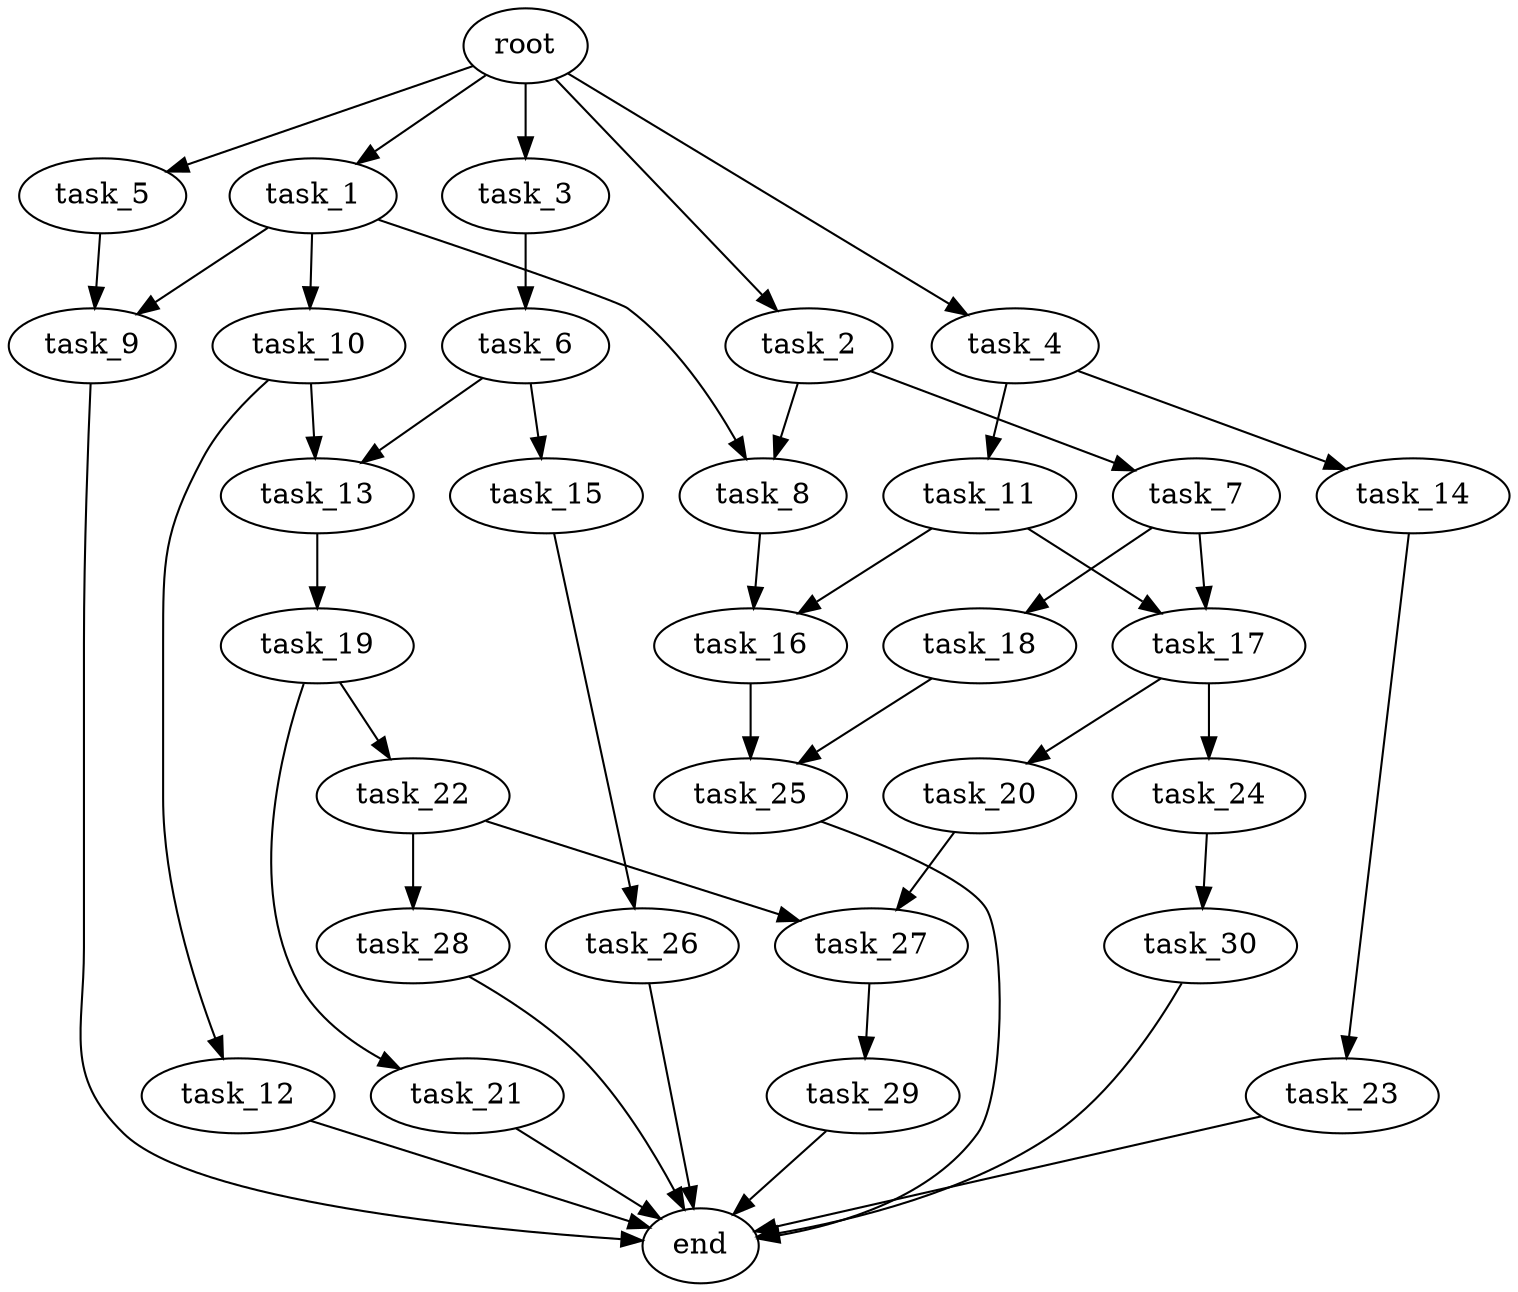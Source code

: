 digraph G {
  root [size="0.000000e+00"];
  task_1 [size="9.379823e+10"];
  task_2 [size="4.635562e+10"];
  task_3 [size="5.726453e+10"];
  task_4 [size="5.683462e+10"];
  task_5 [size="5.189610e+10"];
  task_6 [size="1.626326e+10"];
  task_7 [size="3.813529e+10"];
  task_8 [size="7.456593e+10"];
  task_9 [size="9.246687e+10"];
  task_10 [size="1.319595e+10"];
  task_11 [size="1.528190e+09"];
  task_12 [size="7.996090e+10"];
  task_13 [size="9.509721e+10"];
  task_14 [size="8.562831e+09"];
  task_15 [size="2.500076e+10"];
  task_16 [size="5.428503e+10"];
  task_17 [size="3.375986e+10"];
  task_18 [size="3.946617e+10"];
  task_19 [size="6.155857e+10"];
  task_20 [size="3.617587e+10"];
  task_21 [size="6.592640e+10"];
  task_22 [size="7.824480e+10"];
  task_23 [size="8.102785e+10"];
  task_24 [size="6.080384e+10"];
  task_25 [size="1.243940e+10"];
  task_26 [size="5.684842e+10"];
  task_27 [size="3.210573e+10"];
  task_28 [size="2.645911e+10"];
  task_29 [size="1.788665e+10"];
  task_30 [size="4.627780e+10"];
  end [size="0.000000e+00"];

  root -> task_1 [size="1.000000e-12"];
  root -> task_2 [size="1.000000e-12"];
  root -> task_3 [size="1.000000e-12"];
  root -> task_4 [size="1.000000e-12"];
  root -> task_5 [size="1.000000e-12"];
  task_1 -> task_8 [size="3.728297e+08"];
  task_1 -> task_9 [size="4.623343e+08"];
  task_1 -> task_10 [size="1.319595e+08"];
  task_2 -> task_7 [size="3.813529e+08"];
  task_2 -> task_8 [size="3.728297e+08"];
  task_3 -> task_6 [size="1.626326e+08"];
  task_4 -> task_11 [size="1.528190e+07"];
  task_4 -> task_14 [size="8.562831e+07"];
  task_5 -> task_9 [size="4.623343e+08"];
  task_6 -> task_13 [size="4.754861e+08"];
  task_6 -> task_15 [size="2.500076e+08"];
  task_7 -> task_17 [size="1.687993e+08"];
  task_7 -> task_18 [size="3.946617e+08"];
  task_8 -> task_16 [size="2.714251e+08"];
  task_9 -> end [size="1.000000e-12"];
  task_10 -> task_12 [size="7.996090e+08"];
  task_10 -> task_13 [size="4.754861e+08"];
  task_11 -> task_16 [size="2.714251e+08"];
  task_11 -> task_17 [size="1.687993e+08"];
  task_12 -> end [size="1.000000e-12"];
  task_13 -> task_19 [size="6.155857e+08"];
  task_14 -> task_23 [size="8.102785e+08"];
  task_15 -> task_26 [size="5.684842e+08"];
  task_16 -> task_25 [size="6.219699e+07"];
  task_17 -> task_20 [size="3.617587e+08"];
  task_17 -> task_24 [size="6.080384e+08"];
  task_18 -> task_25 [size="6.219699e+07"];
  task_19 -> task_21 [size="6.592640e+08"];
  task_19 -> task_22 [size="7.824480e+08"];
  task_20 -> task_27 [size="1.605286e+08"];
  task_21 -> end [size="1.000000e-12"];
  task_22 -> task_27 [size="1.605286e+08"];
  task_22 -> task_28 [size="2.645911e+08"];
  task_23 -> end [size="1.000000e-12"];
  task_24 -> task_30 [size="4.627780e+08"];
  task_25 -> end [size="1.000000e-12"];
  task_26 -> end [size="1.000000e-12"];
  task_27 -> task_29 [size="1.788665e+08"];
  task_28 -> end [size="1.000000e-12"];
  task_29 -> end [size="1.000000e-12"];
  task_30 -> end [size="1.000000e-12"];
}
